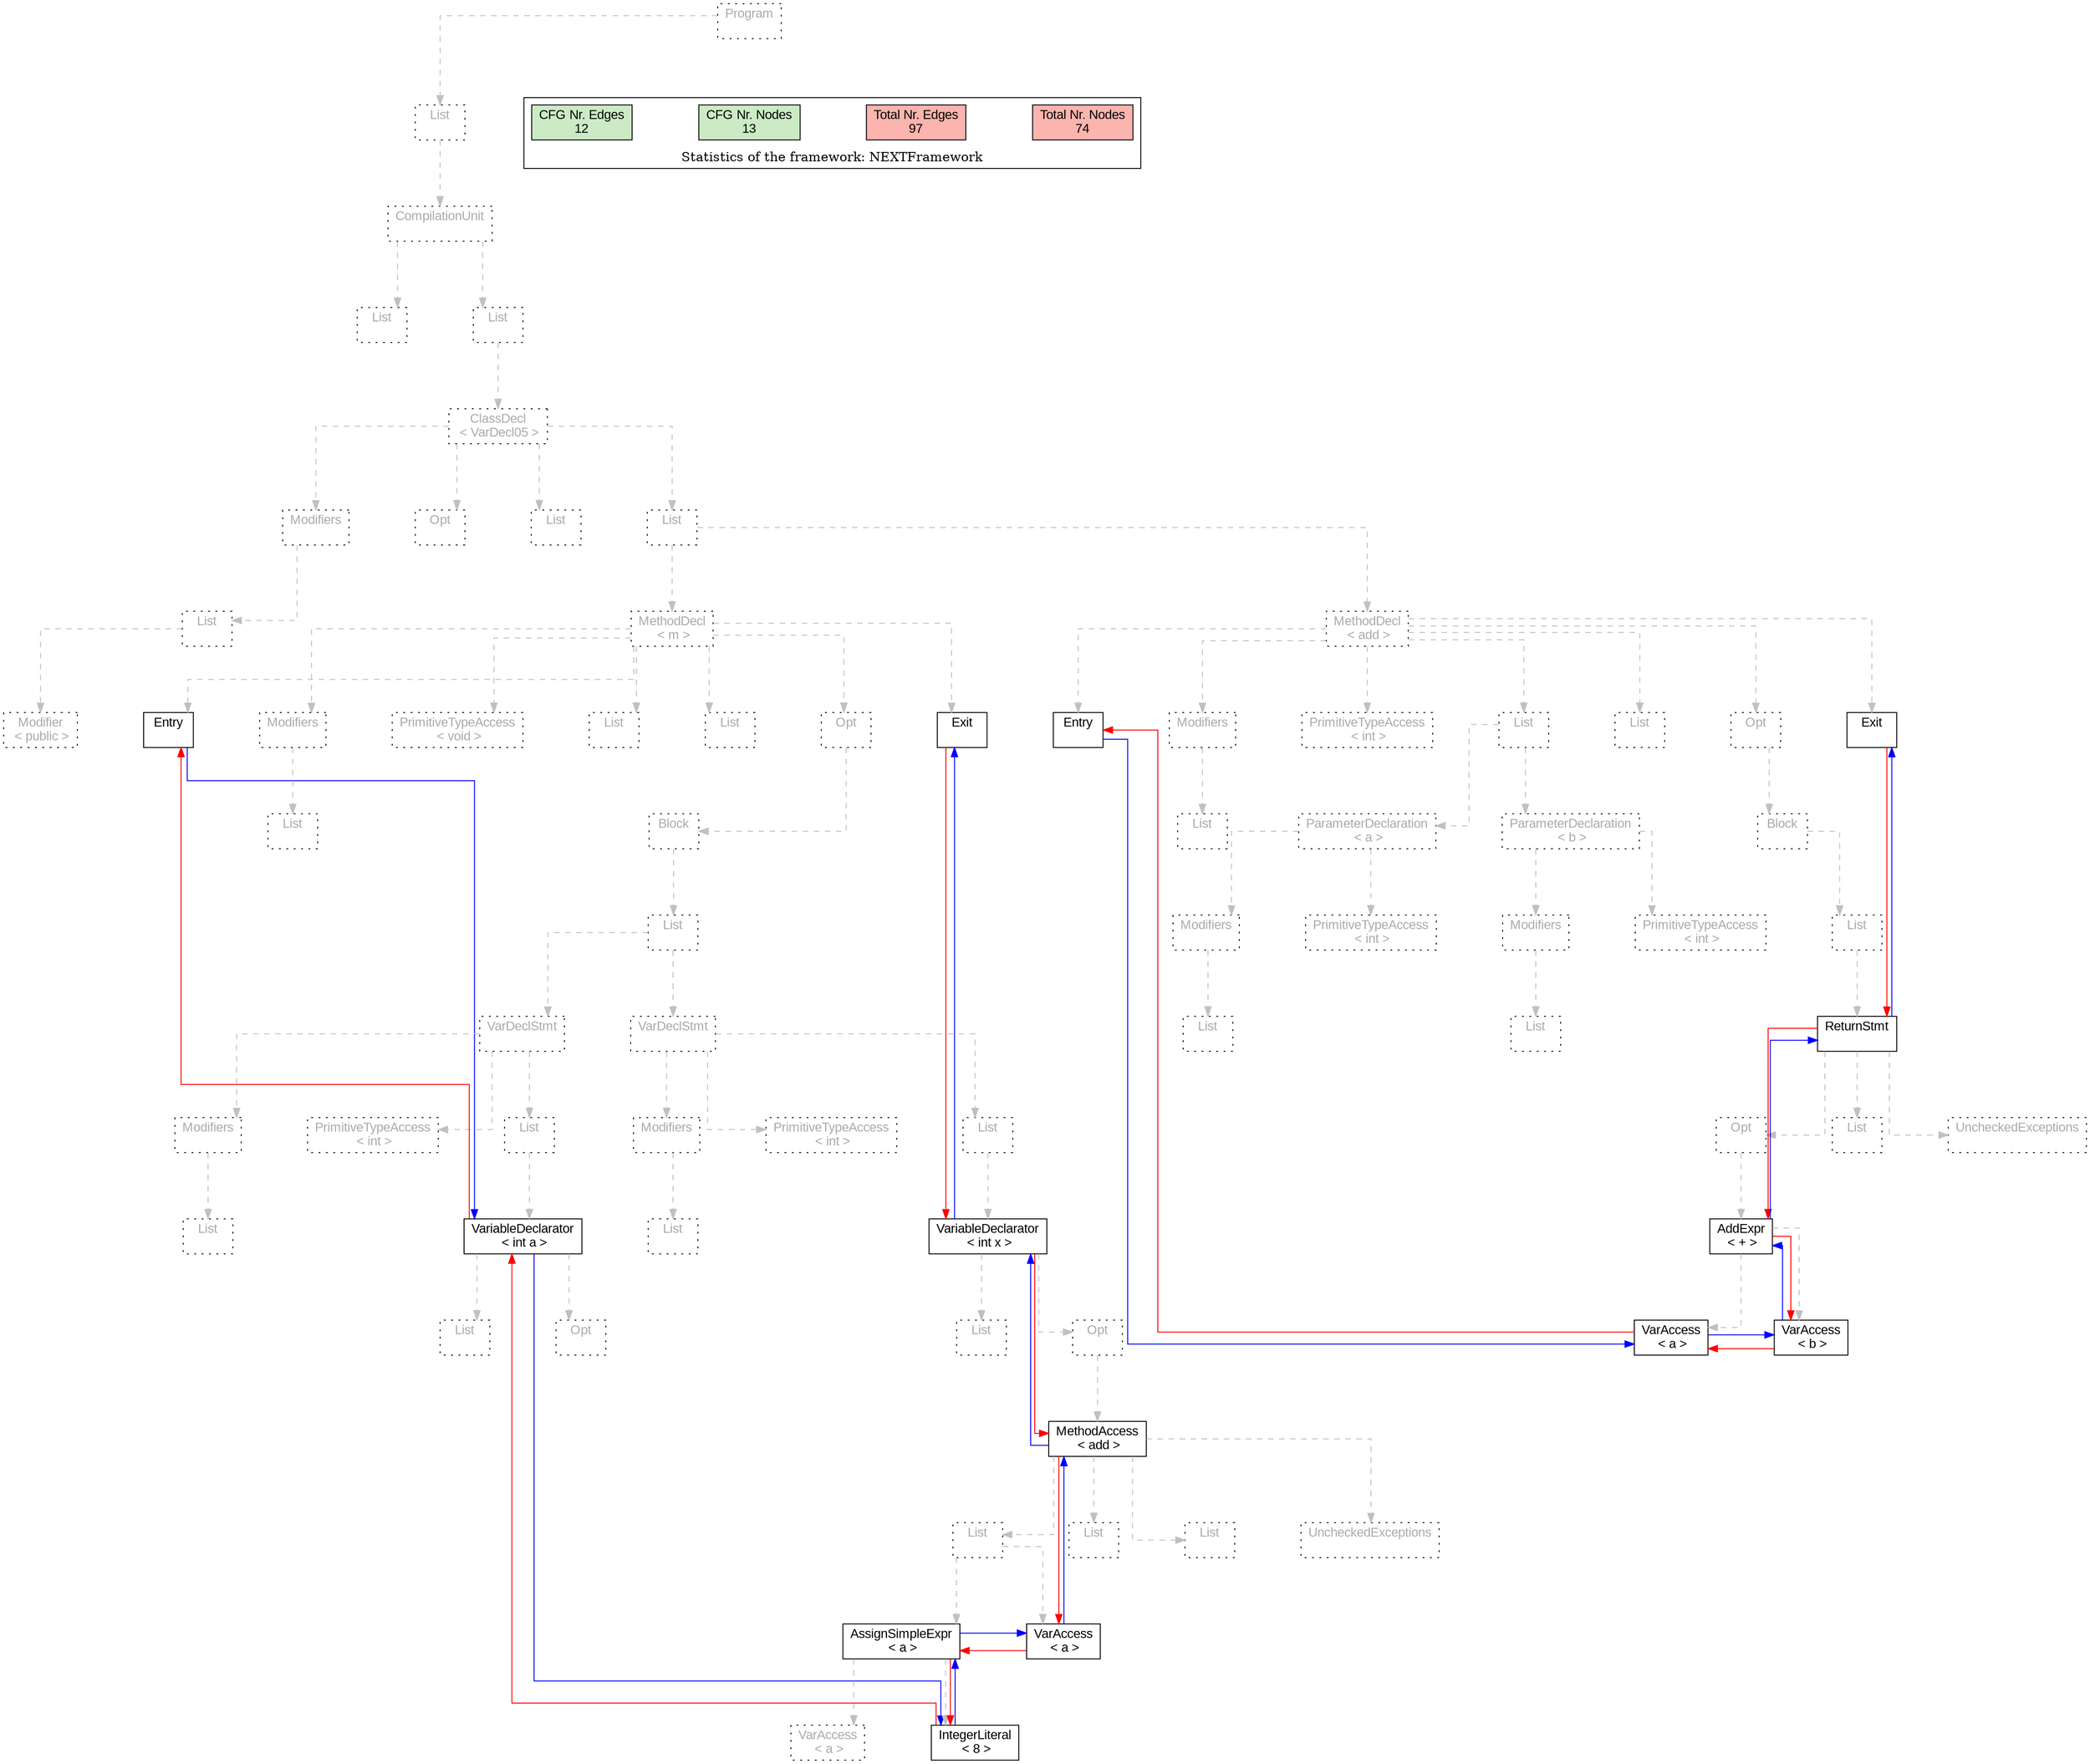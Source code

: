 digraph G {
graph [splines=ortho, nodesep="1", ranksep="1"]
node [shape=rect, fontname=Arial];
{ rank = same; "Program[0]"}
{ rank = same; "List[1]"}
{ rank = same; "CompilationUnit[2]"}
{ rank = same; "List[3]"; "List[4]"}
{ rank = same; "ClassDecl[5]"}
{ rank = same; "Modifiers[6]"; "Opt[9]"; "List[10]"; "List[11]"}
{ rank = same; "List[7]"; "MethodDecl[12]"; "MethodDecl[47]"}
{ rank = same; "Modifier[8]"; "Entry[13]"; "Modifiers[14]"; "PrimitiveTypeAccess[16]"; "List[17]"; "List[18]"; "Opt[19]"; "Exit[20]"; "Entry[48]"; "Modifiers[49]"; "PrimitiveTypeAccess[51]"; "List[52]"; "List[61]"; "Opt[62]"; "Exit[63]"}
{ rank = same; "List[15]"; "Block[20]"; "List[50]"; "ParameterDeclaration[53]"; "ParameterDeclaration[57]"; "Block[63]"}
{ rank = same; "List[21]"; "Modifiers[54]"; "PrimitiveTypeAccess[56]"; "Modifiers[58]"; "PrimitiveTypeAccess[60]"; "List[64]"}
{ rank = same; "VarDeclStmt[22]"; "VarDeclStmt[30]"; "List[55]"; "List[59]"; "ReturnStmt[65]"}
{ rank = same; "Modifiers[23]"; "PrimitiveTypeAccess[25]"; "List[26]"; "Modifiers[31]"; "PrimitiveTypeAccess[33]"; "List[34]"; "Opt[66]"; "List[70]"; "UncheckedExceptions[66]"}
{ rank = same; "List[24]"; "VariableDeclarator[27]"; "List[32]"; "VariableDeclarator[35]"; "AddExpr[67]"}
{ rank = same; "List[28]"; "Opt[29]"; "List[36]"; "Opt[37]"; "VarAccess[68]"; "VarAccess[69]"}
{ rank = same; "MethodAccess[38]"}
{ rank = same; "List[40]"; "List[45]"; "List[46]"; "UncheckedExceptions[39]"}
{ rank = same; "AssignSimpleExpr[41]"; "VarAccess[44]"}
{ rank = same; "VarAccess[42]"; "IntegerLiteral[43]"}
"Program[0]" [label="Program\n ", style= dotted   fillcolor="#eeeeee" fontcolor="#aaaaaa"  ]
"List[1]" [label="List\n ", style= dotted   fillcolor="#eeeeee" fontcolor="#aaaaaa"  ]
"CompilationUnit[2]" [label="CompilationUnit\n ", style= dotted   fillcolor="#eeeeee" fontcolor="#aaaaaa"  ]
"List[3]" [label="List\n ", style= dotted   fillcolor="#eeeeee" fontcolor="#aaaaaa"  ]
"List[4]" [label="List\n ", style= dotted   fillcolor="#eeeeee" fontcolor="#aaaaaa"  ]
"ClassDecl[5]" [label="ClassDecl\n < VarDecl05 >", style= dotted   fillcolor="#eeeeee" fontcolor="#aaaaaa"  ]
"Modifiers[6]" [label="Modifiers\n ", style= dotted   fillcolor="#eeeeee" fontcolor="#aaaaaa"  ]
"List[7]" [label="List\n ", style= dotted   fillcolor="#eeeeee" fontcolor="#aaaaaa"  ]
"Modifier[8]" [label="Modifier\n < public >", style= dotted   fillcolor="#eeeeee" fontcolor="#aaaaaa"  ]
"Opt[9]" [label="Opt\n ", style= dotted   fillcolor="#eeeeee" fontcolor="#aaaaaa"  ]
"List[10]" [label="List\n ", style= dotted   fillcolor="#eeeeee" fontcolor="#aaaaaa"  ]
"List[11]" [label="List\n ", style= dotted   fillcolor="#eeeeee" fontcolor="#aaaaaa"  ]
"MethodDecl[12]" [label="MethodDecl\n < m >", style= dotted   fillcolor="#eeeeee" fontcolor="#aaaaaa"  ]
"Entry[13]" [label="Entry\n ", fillcolor=white   style=filled  ]
"Modifiers[14]" [label="Modifiers\n ", style= dotted   fillcolor="#eeeeee" fontcolor="#aaaaaa"  ]
"List[15]" [label="List\n ", style= dotted   fillcolor="#eeeeee" fontcolor="#aaaaaa"  ]
"PrimitiveTypeAccess[16]" [label="PrimitiveTypeAccess\n < void >", style= dotted   fillcolor="#eeeeee" fontcolor="#aaaaaa"  ]
"List[17]" [label="List\n ", style= dotted   fillcolor="#eeeeee" fontcolor="#aaaaaa"  ]
"List[18]" [label="List\n ", style= dotted   fillcolor="#eeeeee" fontcolor="#aaaaaa"  ]
"Opt[19]" [label="Opt\n ", style= dotted   fillcolor="#eeeeee" fontcolor="#aaaaaa"  ]
"Block[20]" [label="Block\n ", style= dotted   fillcolor="#eeeeee" fontcolor="#aaaaaa"  ]
"List[21]" [label="List\n ", style= dotted   fillcolor="#eeeeee" fontcolor="#aaaaaa"  ]
"VarDeclStmt[22]" [label="VarDeclStmt\n ", style= dotted   fillcolor="#eeeeee" fontcolor="#aaaaaa"  ]
"Modifiers[23]" [label="Modifiers\n ", style= dotted   fillcolor="#eeeeee" fontcolor="#aaaaaa"  ]
"List[24]" [label="List\n ", style= dotted   fillcolor="#eeeeee" fontcolor="#aaaaaa"  ]
"PrimitiveTypeAccess[25]" [label="PrimitiveTypeAccess\n < int >", style= dotted   fillcolor="#eeeeee" fontcolor="#aaaaaa"  ]
"List[26]" [label="List\n ", style= dotted   fillcolor="#eeeeee" fontcolor="#aaaaaa"  ]
"VariableDeclarator[27]" [label="VariableDeclarator\n < int a >", fillcolor=white   style=filled  ]
"List[28]" [label="List\n ", style= dotted   fillcolor="#eeeeee" fontcolor="#aaaaaa"  ]
"Opt[29]" [label="Opt\n ", style= dotted   fillcolor="#eeeeee" fontcolor="#aaaaaa"  ]
"VarDeclStmt[30]" [label="VarDeclStmt\n ", style= dotted   fillcolor="#eeeeee" fontcolor="#aaaaaa"  ]
"Modifiers[31]" [label="Modifiers\n ", style= dotted   fillcolor="#eeeeee" fontcolor="#aaaaaa"  ]
"List[32]" [label="List\n ", style= dotted   fillcolor="#eeeeee" fontcolor="#aaaaaa"  ]
"PrimitiveTypeAccess[33]" [label="PrimitiveTypeAccess\n < int >", style= dotted   fillcolor="#eeeeee" fontcolor="#aaaaaa"  ]
"List[34]" [label="List\n ", style= dotted   fillcolor="#eeeeee" fontcolor="#aaaaaa"  ]
"VariableDeclarator[35]" [label="VariableDeclarator\n < int x >", fillcolor=white   style=filled  ]
"List[36]" [label="List\n ", style= dotted   fillcolor="#eeeeee" fontcolor="#aaaaaa"  ]
"Opt[37]" [label="Opt\n ", style= dotted   fillcolor="#eeeeee" fontcolor="#aaaaaa"  ]
"MethodAccess[38]" [label="MethodAccess\n < add >", fillcolor=white   style=filled  ]
"List[40]" [label="List\n ", style= dotted   fillcolor="#eeeeee" fontcolor="#aaaaaa"  ]
"AssignSimpleExpr[41]" [label="AssignSimpleExpr\n < a >", fillcolor=white   style=filled  ]
"VarAccess[42]" [label="VarAccess\n < a >", style= dotted   fillcolor="#eeeeee" fontcolor="#aaaaaa"  ]
"IntegerLiteral[43]" [label="IntegerLiteral\n < 8 >", fillcolor=white   style=filled  ]
"VarAccess[44]" [label="VarAccess\n < a >", fillcolor=white   style=filled  ]
"List[45]" [label="List\n ", style= dotted   fillcolor="#eeeeee" fontcolor="#aaaaaa"  ]
"List[46]" [label="List\n ", style= dotted   fillcolor="#eeeeee" fontcolor="#aaaaaa"  ]
"UncheckedExceptions[39]" [label="UncheckedExceptions\n ", style= dotted   fillcolor="#eeeeee" fontcolor="#aaaaaa"  ]
"Exit[20]" [label="Exit\n ", fillcolor=white   style=filled  ]
"MethodDecl[47]" [label="MethodDecl\n < add >", style= dotted   fillcolor="#eeeeee" fontcolor="#aaaaaa"  ]
"Entry[48]" [label="Entry\n ", fillcolor=white   style=filled  ]
"Modifiers[49]" [label="Modifiers\n ", style= dotted   fillcolor="#eeeeee" fontcolor="#aaaaaa"  ]
"List[50]" [label="List\n ", style= dotted   fillcolor="#eeeeee" fontcolor="#aaaaaa"  ]
"PrimitiveTypeAccess[51]" [label="PrimitiveTypeAccess\n < int >", style= dotted   fillcolor="#eeeeee" fontcolor="#aaaaaa"  ]
"List[52]" [label="List\n ", style= dotted   fillcolor="#eeeeee" fontcolor="#aaaaaa"  ]
"ParameterDeclaration[53]" [label="ParameterDeclaration\n < a >", style= dotted   fillcolor="#eeeeee" fontcolor="#aaaaaa"  ]
"Modifiers[54]" [label="Modifiers\n ", style= dotted   fillcolor="#eeeeee" fontcolor="#aaaaaa"  ]
"List[55]" [label="List\n ", style= dotted   fillcolor="#eeeeee" fontcolor="#aaaaaa"  ]
"PrimitiveTypeAccess[56]" [label="PrimitiveTypeAccess\n < int >", style= dotted   fillcolor="#eeeeee" fontcolor="#aaaaaa"  ]
"ParameterDeclaration[57]" [label="ParameterDeclaration\n < b >", style= dotted   fillcolor="#eeeeee" fontcolor="#aaaaaa"  ]
"Modifiers[58]" [label="Modifiers\n ", style= dotted   fillcolor="#eeeeee" fontcolor="#aaaaaa"  ]
"List[59]" [label="List\n ", style= dotted   fillcolor="#eeeeee" fontcolor="#aaaaaa"  ]
"PrimitiveTypeAccess[60]" [label="PrimitiveTypeAccess\n < int >", style= dotted   fillcolor="#eeeeee" fontcolor="#aaaaaa"  ]
"List[61]" [label="List\n ", style= dotted   fillcolor="#eeeeee" fontcolor="#aaaaaa"  ]
"Opt[62]" [label="Opt\n ", style= dotted   fillcolor="#eeeeee" fontcolor="#aaaaaa"  ]
"Block[63]" [label="Block\n ", style= dotted   fillcolor="#eeeeee" fontcolor="#aaaaaa"  ]
"List[64]" [label="List\n ", style= dotted   fillcolor="#eeeeee" fontcolor="#aaaaaa"  ]
"ReturnStmt[65]" [label="ReturnStmt\n ", fillcolor=white   style=filled  ]
"Opt[66]" [label="Opt\n ", style= dotted   fillcolor="#eeeeee" fontcolor="#aaaaaa"  ]
"AddExpr[67]" [label="AddExpr\n < + >", fillcolor=white   style=filled  ]
"VarAccess[68]" [label="VarAccess\n < a >", fillcolor=white   style=filled  ]
"VarAccess[69]" [label="VarAccess\n < b >", fillcolor=white   style=filled  ]
"List[70]" [label="List\n ", style= dotted   fillcolor="#eeeeee" fontcolor="#aaaaaa"  ]
"UncheckedExceptions[66]" [label="UncheckedExceptions\n ", style= dotted   fillcolor="#eeeeee" fontcolor="#aaaaaa"  ]
"Exit[63]" [label="Exit\n ", fillcolor=white   style=filled  ]
"CompilationUnit[2]" -> "List[3]" [style=dashed, color=gray]
"List[7]" -> "Modifier[8]" [style=dashed, color=gray]
"Modifiers[6]" -> "List[7]" [style=dashed, color=gray]
"ClassDecl[5]" -> "Modifiers[6]" [style=dashed, color=gray]
"ClassDecl[5]" -> "Opt[9]" [style=dashed, color=gray]
"ClassDecl[5]" -> "List[10]" [style=dashed, color=gray]
"MethodDecl[12]" -> "Entry[13]" [style=dashed, color=gray]
"Modifiers[14]" -> "List[15]" [style=dashed, color=gray]
"MethodDecl[12]" -> "Modifiers[14]" [style=dashed, color=gray]
"MethodDecl[12]" -> "PrimitiveTypeAccess[16]" [style=dashed, color=gray]
"MethodDecl[12]" -> "List[17]" [style=dashed, color=gray]
"MethodDecl[12]" -> "List[18]" [style=dashed, color=gray]
"Modifiers[23]" -> "List[24]" [style=dashed, color=gray]
"VarDeclStmt[22]" -> "Modifiers[23]" [style=dashed, color=gray]
"VarDeclStmt[22]" -> "PrimitiveTypeAccess[25]" [style=dashed, color=gray]
"VariableDeclarator[27]" -> "List[28]" [style=dashed, color=gray]
"VariableDeclarator[27]" -> "Opt[29]" [style=dashed, color=gray]
"List[26]" -> "VariableDeclarator[27]" [style=dashed, color=gray]
"VarDeclStmt[22]" -> "List[26]" [style=dashed, color=gray]
"List[21]" -> "VarDeclStmt[22]" [style=dashed, color=gray]
"Modifiers[31]" -> "List[32]" [style=dashed, color=gray]
"VarDeclStmt[30]" -> "Modifiers[31]" [style=dashed, color=gray]
"VarDeclStmt[30]" -> "PrimitiveTypeAccess[33]" [style=dashed, color=gray]
"VariableDeclarator[35]" -> "List[36]" [style=dashed, color=gray]
"AssignSimpleExpr[41]" -> "VarAccess[42]" [style=dashed, color=gray]
"AssignSimpleExpr[41]" -> "IntegerLiteral[43]" [style=dashed, color=gray]
"List[40]" -> "AssignSimpleExpr[41]" [style=dashed, color=gray]
"List[40]" -> "VarAccess[44]" [style=dashed, color=gray]
"MethodAccess[38]" -> "List[40]" [style=dashed, color=gray]
"MethodAccess[38]" -> "List[45]" [style=dashed, color=gray]
"MethodAccess[38]" -> "List[46]" [style=dashed, color=gray]
"MethodAccess[38]" -> "UncheckedExceptions[39]" [style=dashed, color=gray]
"Opt[37]" -> "MethodAccess[38]" [style=dashed, color=gray]
"VariableDeclarator[35]" -> "Opt[37]" [style=dashed, color=gray]
"List[34]" -> "VariableDeclarator[35]" [style=dashed, color=gray]
"VarDeclStmt[30]" -> "List[34]" [style=dashed, color=gray]
"List[21]" -> "VarDeclStmt[30]" [style=dashed, color=gray]
"Block[20]" -> "List[21]" [style=dashed, color=gray]
"Opt[19]" -> "Block[20]" [style=dashed, color=gray]
"MethodDecl[12]" -> "Opt[19]" [style=dashed, color=gray]
"MethodDecl[12]" -> "Exit[20]" [style=dashed, color=gray]
"List[11]" -> "MethodDecl[12]" [style=dashed, color=gray]
"MethodDecl[47]" -> "Entry[48]" [style=dashed, color=gray]
"Modifiers[49]" -> "List[50]" [style=dashed, color=gray]
"MethodDecl[47]" -> "Modifiers[49]" [style=dashed, color=gray]
"MethodDecl[47]" -> "PrimitiveTypeAccess[51]" [style=dashed, color=gray]
"Modifiers[54]" -> "List[55]" [style=dashed, color=gray]
"ParameterDeclaration[53]" -> "Modifiers[54]" [style=dashed, color=gray]
"ParameterDeclaration[53]" -> "PrimitiveTypeAccess[56]" [style=dashed, color=gray]
"List[52]" -> "ParameterDeclaration[53]" [style=dashed, color=gray]
"Modifiers[58]" -> "List[59]" [style=dashed, color=gray]
"ParameterDeclaration[57]" -> "Modifiers[58]" [style=dashed, color=gray]
"ParameterDeclaration[57]" -> "PrimitiveTypeAccess[60]" [style=dashed, color=gray]
"List[52]" -> "ParameterDeclaration[57]" [style=dashed, color=gray]
"MethodDecl[47]" -> "List[52]" [style=dashed, color=gray]
"MethodDecl[47]" -> "List[61]" [style=dashed, color=gray]
"AddExpr[67]" -> "VarAccess[68]" [style=dashed, color=gray]
"AddExpr[67]" -> "VarAccess[69]" [style=dashed, color=gray]
"Opt[66]" -> "AddExpr[67]" [style=dashed, color=gray]
"ReturnStmt[65]" -> "Opt[66]" [style=dashed, color=gray]
"ReturnStmt[65]" -> "List[70]" [style=dashed, color=gray]
"ReturnStmt[65]" -> "UncheckedExceptions[66]" [style=dashed, color=gray]
"List[64]" -> "ReturnStmt[65]" [style=dashed, color=gray]
"Block[63]" -> "List[64]" [style=dashed, color=gray]
"Opt[62]" -> "Block[63]" [style=dashed, color=gray]
"MethodDecl[47]" -> "Opt[62]" [style=dashed, color=gray]
"MethodDecl[47]" -> "Exit[63]" [style=dashed, color=gray]
"List[11]" -> "MethodDecl[47]" [style=dashed, color=gray]
"ClassDecl[5]" -> "List[11]" [style=dashed, color=gray]
"List[4]" -> "ClassDecl[5]" [style=dashed, color=gray]
"CompilationUnit[2]" -> "List[4]" [style=dashed, color=gray]
"List[1]" -> "CompilationUnit[2]" [style=dashed, color=gray]
"Program[0]" -> "List[1]" [style=dashed, color=gray]
"Exit[20]" -> "VariableDeclarator[35]" [color=red, constraint=false]
"VariableDeclarator[35]" -> "Exit[20]" [color=blue, constraint=false, xlabel=" "] 
"VariableDeclarator[35]" -> "MethodAccess[38]" [color=red, constraint=false]
"MethodAccess[38]" -> "VariableDeclarator[35]" [color=blue, constraint=false, xlabel=" "] 
"MethodAccess[38]" -> "VarAccess[44]" [color=red, constraint=false]
"VarAccess[44]" -> "MethodAccess[38]" [color=blue, constraint=false, xlabel=" "] 
"VarAccess[44]" -> "AssignSimpleExpr[41]" [color=red, constraint=false]
"AssignSimpleExpr[41]" -> "VarAccess[44]" [color=blue, constraint=false, xlabel=" "] 
"AssignSimpleExpr[41]" -> "IntegerLiteral[43]" [color=red, constraint=false]
"IntegerLiteral[43]" -> "AssignSimpleExpr[41]" [color=blue, constraint=false, xlabel=" "] 
"IntegerLiteral[43]" -> "VariableDeclarator[27]" [color=red, constraint=false]
"VariableDeclarator[27]" -> "IntegerLiteral[43]" [color=blue, constraint=false, xlabel=" "] 
"VariableDeclarator[27]" -> "Entry[13]" [color=red, constraint=false]
"Entry[13]" -> "VariableDeclarator[27]" [color=blue, constraint=false, xlabel=" "] 
"Exit[63]" -> "ReturnStmt[65]" [color=red, constraint=false]
"ReturnStmt[65]" -> "Exit[63]" [color=blue, constraint=false, xlabel=" "] 
"ReturnStmt[65]" -> "AddExpr[67]" [color=red, constraint=false]
"AddExpr[67]" -> "ReturnStmt[65]" [color=blue, constraint=false, xlabel=" "] 
"AddExpr[67]" -> "VarAccess[69]" [color=red, constraint=false]
"VarAccess[69]" -> "AddExpr[67]" [color=blue, constraint=false, xlabel=" "] 
"VarAccess[69]" -> "VarAccess[68]" [color=red, constraint=false]
"VarAccess[68]" -> "VarAccess[69]" [color=blue, constraint=false, xlabel=" "] 
"VarAccess[68]" -> "Entry[48]" [color=red, constraint=false]
"Entry[48]" -> "VarAccess[68]" [color=blue, constraint=false, xlabel=" "] 
"List[3]" -> "List[4]" [style=invis]
"Modifiers[6]" -> "Opt[9]" -> "List[10]" -> "List[11]" [style=invis]
"MethodDecl[12]" -> "MethodDecl[47]" [style=invis]
"Entry[13]" -> "Modifiers[14]" -> "PrimitiveTypeAccess[16]" -> "List[17]" -> "List[18]" -> "Opt[19]" -> "Exit[20]" [style=invis]
"VarDeclStmt[22]" -> "VarDeclStmt[30]" [style=invis]
"Modifiers[23]" -> "PrimitiveTypeAccess[25]" -> "List[26]" [style=invis]
"List[28]" -> "Opt[29]" [style=invis]
"Modifiers[31]" -> "PrimitiveTypeAccess[33]" -> "List[34]" [style=invis]
"List[36]" -> "Opt[37]" [style=invis]
"AssignSimpleExpr[41]" -> "VarAccess[44]" [style=invis]
"VarAccess[42]" -> "IntegerLiteral[43]" [style=invis]
"Entry[48]" -> "Modifiers[49]" -> "PrimitiveTypeAccess[51]" -> "List[52]" -> "List[61]" -> "Opt[62]" -> "Exit[63]" [style=invis]
"ParameterDeclaration[53]" -> "ParameterDeclaration[57]" [style=invis]
"Modifiers[54]" -> "PrimitiveTypeAccess[56]" [style=invis]
"Modifiers[58]" -> "PrimitiveTypeAccess[60]" [style=invis]
"VarAccess[68]" -> "VarAccess[69]" [style=invis]

subgraph cluster_legend {
{node [style=filled, fillcolor=1, colorscheme="pastel13"]
Nodes [label="Total Nr. Nodes
74", fillcolor=1]
Edges [label="Total Nr. Edges
97", fillcolor=1]
NodesCFG [label="CFG Nr. Nodes
13", fillcolor=3]
EdgesCFG [label="CFG Nr. Edges
12", fillcolor=3]
Nodes-> "Program[0]" -> NodesCFG  [style="invis"]
Edges -> "Program[0]" ->EdgesCFG [style="invis"]}
label = "Statistics of the framework: NEXTFramework"
style="solid"
ranksep=0.05
nodesep=0.01
labelloc = b
len=2
}}